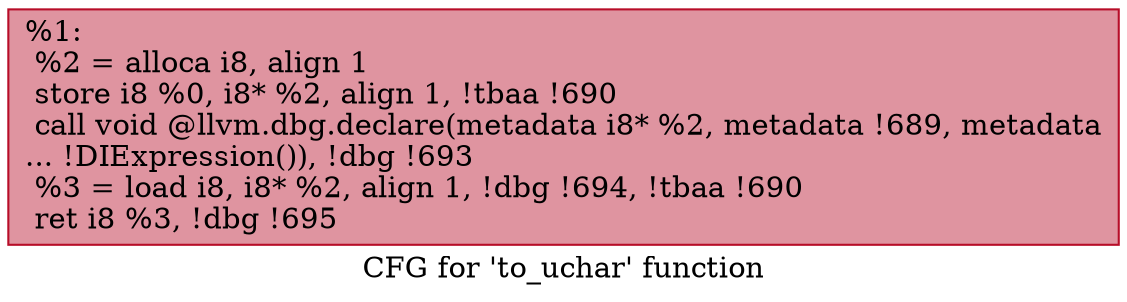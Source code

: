 digraph "CFG for 'to_uchar' function" {
	label="CFG for 'to_uchar' function";

	Node0x61ae20 [shape=record,color="#b70d28ff", style=filled, fillcolor="#b70d2870",label="{%1:\l  %2 = alloca i8, align 1\l  store i8 %0, i8* %2, align 1, !tbaa !690\l  call void @llvm.dbg.declare(metadata i8* %2, metadata !689, metadata\l... !DIExpression()), !dbg !693\l  %3 = load i8, i8* %2, align 1, !dbg !694, !tbaa !690\l  ret i8 %3, !dbg !695\l}"];
}
